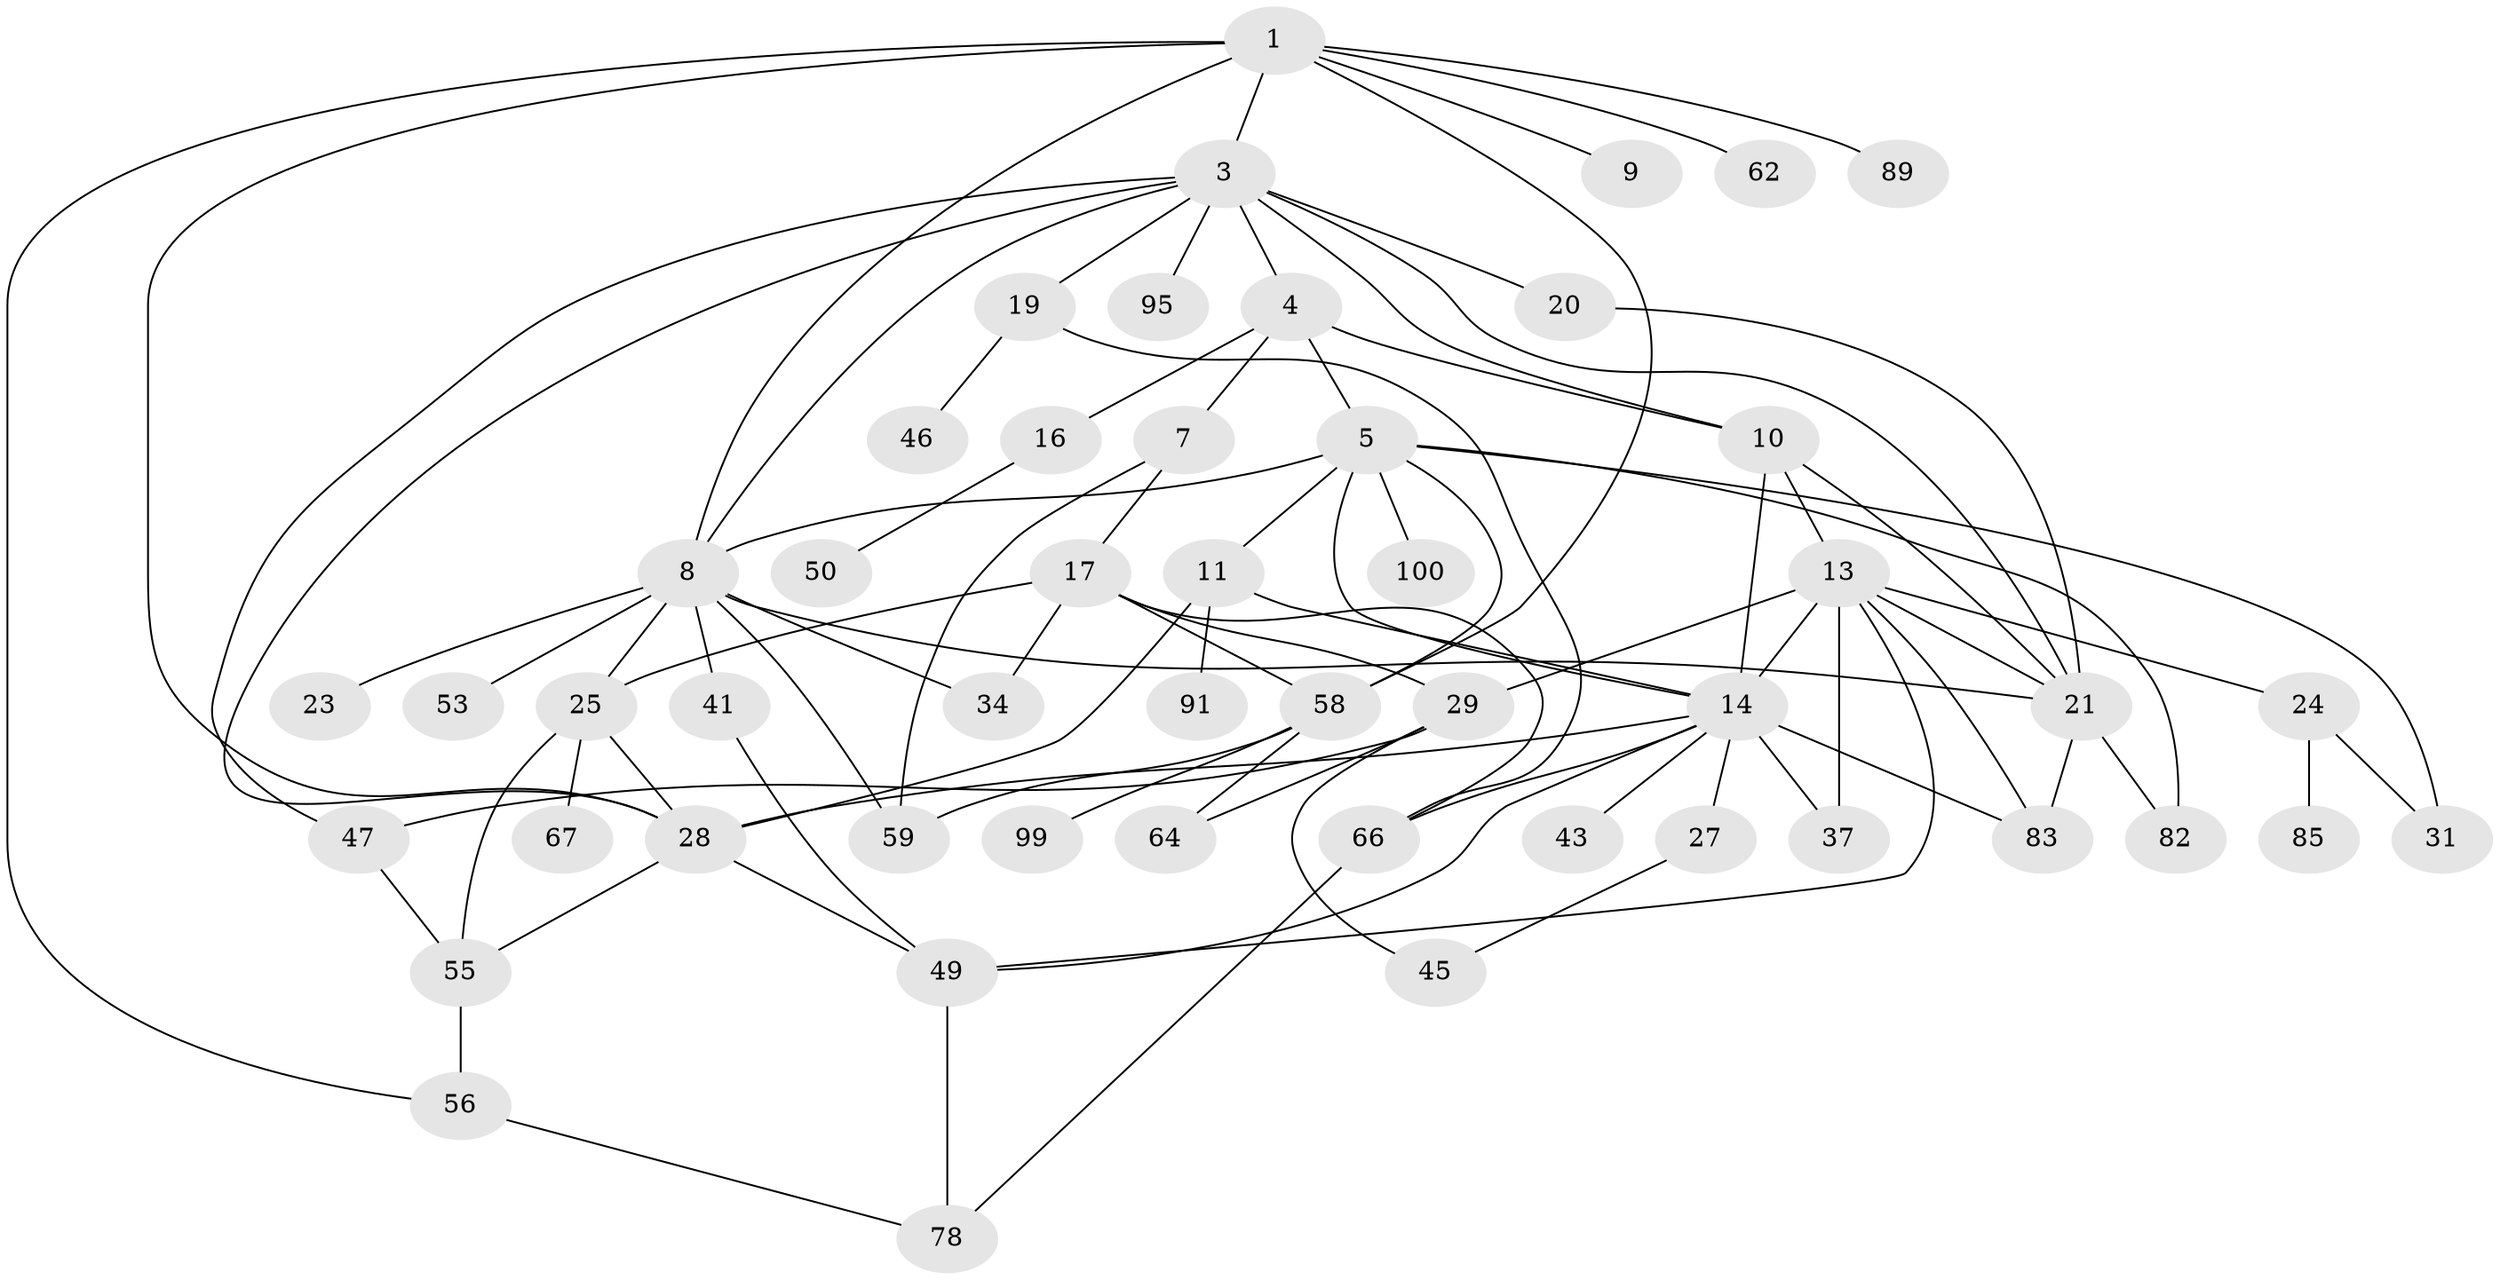 // original degree distribution, {5: 0.09, 4: 0.12, 6: 0.04, 7: 0.02, 1: 0.27, 3: 0.22, 8: 0.01, 2: 0.23}
// Generated by graph-tools (version 1.1) at 2025/13/03/09/25 04:13:38]
// undirected, 50 vertices, 88 edges
graph export_dot {
graph [start="1"]
  node [color=gray90,style=filled];
  1 [super="+63+2"];
  3 [super="+15+84"];
  4 [super="+57"];
  5 [super="+6+71"];
  7 [super="+73"];
  8 [super="+69+26+35+52"];
  9;
  10 [super="+12"];
  11;
  13 [super="+76+18"];
  14 [super="+38"];
  16 [super="+94"];
  17 [super="+54"];
  19 [super="+32"];
  20;
  21 [super="+93+42+22"];
  23;
  24 [super="+30+33+88"];
  25 [super="+44+90"];
  27 [super="+70"];
  28 [super="+77"];
  29 [super="+36+60"];
  31;
  34;
  37;
  41;
  43;
  45;
  46 [super="+72"];
  47;
  49;
  50;
  53 [super="+74"];
  55 [super="+68"];
  56;
  58 [super="+75"];
  59 [super="+81"];
  62;
  64;
  66;
  67;
  78;
  82;
  83;
  85;
  89;
  91;
  95;
  99;
  100;
  1 -- 3;
  1 -- 62;
  1 -- 28;
  1 -- 8;
  1 -- 89;
  1 -- 56;
  1 -- 58;
  1 -- 9;
  3 -- 4;
  3 -- 8;
  3 -- 10;
  3 -- 47;
  3 -- 19;
  3 -- 20;
  3 -- 21;
  3 -- 28;
  3 -- 95;
  4 -- 5;
  4 -- 7;
  4 -- 10;
  4 -- 16;
  5 -- 11;
  5 -- 31;
  5 -- 100;
  5 -- 8;
  5 -- 82;
  5 -- 58;
  5 -- 14;
  7 -- 17;
  7 -- 59;
  8 -- 23;
  8 -- 41;
  8 -- 25;
  8 -- 34;
  8 -- 53;
  8 -- 59;
  8 -- 21;
  10 -- 13;
  10 -- 14;
  10 -- 21;
  11 -- 91;
  11 -- 28;
  11 -- 14;
  13 -- 49;
  13 -- 14 [weight=2];
  13 -- 21;
  13 -- 29;
  13 -- 83;
  13 -- 37;
  13 -- 24;
  14 -- 27;
  14 -- 37;
  14 -- 66;
  14 -- 43;
  14 -- 49;
  14 -- 83;
  14 -- 28;
  16 -- 50;
  17 -- 25;
  17 -- 34;
  17 -- 29;
  17 -- 66;
  17 -- 58;
  19 -- 66;
  19 -- 46;
  20 -- 21;
  21 -- 83;
  21 -- 82;
  24 -- 85;
  24 -- 31;
  25 -- 67;
  25 -- 55;
  25 -- 28;
  27 -- 45;
  28 -- 55;
  28 -- 49;
  29 -- 64;
  29 -- 45;
  29 -- 47;
  41 -- 49;
  47 -- 55;
  49 -- 78;
  55 -- 56;
  56 -- 78;
  58 -- 64;
  58 -- 99;
  58 -- 59;
  66 -- 78;
}

